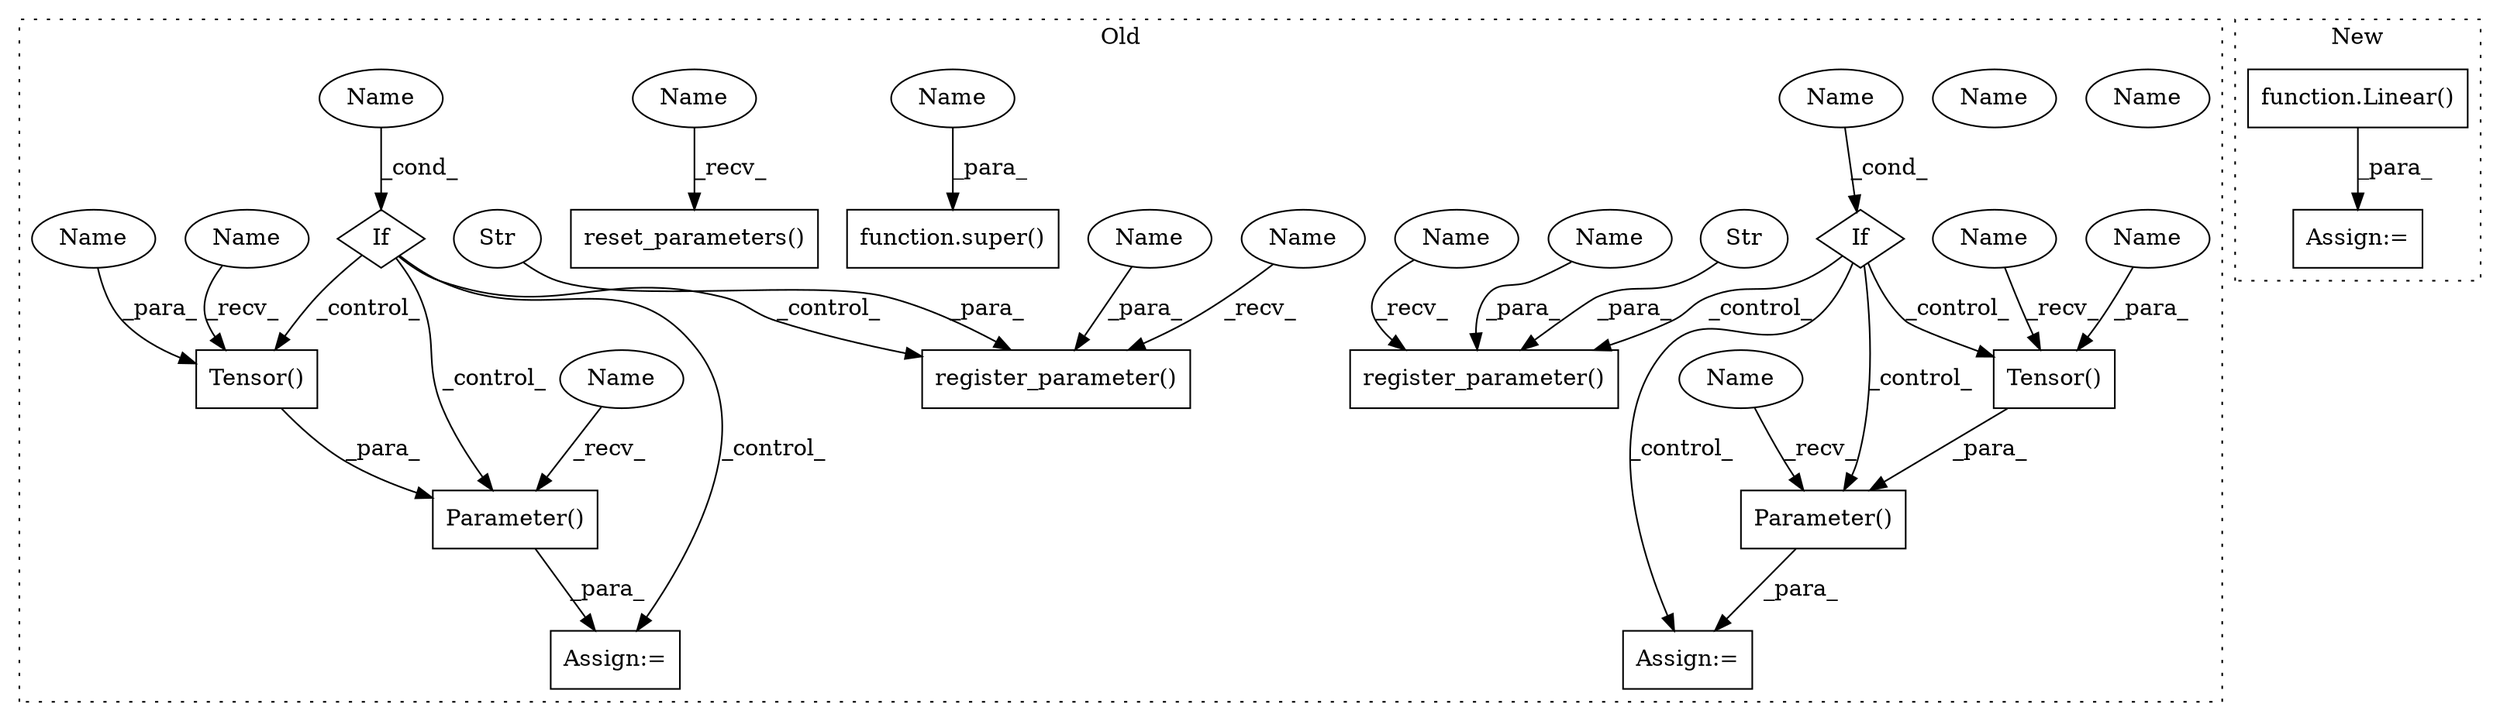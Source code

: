 digraph G {
subgraph cluster0 {
1 [label="register_parameter()" a="75" s="2308,2346" l="24,1" shape="box"];
3 [label="If" a="96" s="2197,2206" l="3,15" shape="diamond"];
4 [label="Parameter()" a="75" s="2235,2278" l="13,1" shape="box"];
5 [label="reset_parameters()" a="75" s="2505" l="23" shape="box"];
6 [label="Str" a="66" s="2332" l="8" shape="ellipse"];
7 [label="Tensor()" a="75" s="2248,2277" l="10,1" shape="box"];
8 [label="Tensor()" a="75" s="2406,2425" l="10,1" shape="box"];
9 [label="Parameter()" a="75" s="2393,2426" l="13,1" shape="box"];
10 [label="Name" a="87" s="2200" l="6" shape="ellipse"];
11 [label="Assign:=" a="68" s="2232" l="3" shape="box"];
12 [label="If" a="96" s="2359,2366" l="3,15" shape="diamond"];
13 [label="register_parameter()" a="75" s="2456,2492" l="24,1" shape="box"];
14 [label="Str" a="66" s="2480" l="6" shape="ellipse"];
15 [label="Name" a="87" s="2362" l="4" shape="ellipse"];
16 [label="function.super()" a="75" s="2072,2090" l="6,1" shape="box"];
17 [label="Assign:=" a="68" s="2390" l="3" shape="box"];
19 [label="Name" a="87" s="2393" l="2" shape="ellipse"];
20 [label="Name" a="87" s="2235" l="2" shape="ellipse"];
21 [label="Name" a="87" s="2488" l="4" shape="ellipse"];
22 [label="Name" a="87" s="2342" l="4" shape="ellipse"];
23 [label="Name" a="87" s="2362" l="4" shape="ellipse"];
24 [label="Name" a="87" s="2200" l="6" shape="ellipse"];
25 [label="Name" a="87" s="2416" l="9" shape="ellipse"];
26 [label="Name" a="87" s="2268" l="9" shape="ellipse"];
27 [label="Name" a="87" s="2086" l="4" shape="ellipse"];
28 [label="Name" a="87" s="2505" l="4" shape="ellipse"];
29 [label="Name" a="87" s="2308" l="4" shape="ellipse"];
30 [label="Name" a="87" s="2456" l="4" shape="ellipse"];
31 [label="Name" a="87" s="2406" l="2" shape="ellipse"];
32 [label="Name" a="87" s="2248" l="2" shape="ellipse"];
label = "Old";
style="dotted";
}
subgraph cluster1 {
2 [label="function.Linear()" a="75" s="3723,3749" l="7,27" shape="box"];
18 [label="Assign:=" a="68" s="3720" l="3" shape="box"];
label = "New";
style="dotted";
}
2 -> 18 [label="_para_"];
3 -> 1 [label="_control_"];
3 -> 7 [label="_control_"];
3 -> 4 [label="_control_"];
3 -> 11 [label="_control_"];
4 -> 11 [label="_para_"];
6 -> 1 [label="_para_"];
7 -> 4 [label="_para_"];
8 -> 9 [label="_para_"];
9 -> 17 [label="_para_"];
12 -> 9 [label="_control_"];
12 -> 17 [label="_control_"];
12 -> 8 [label="_control_"];
12 -> 13 [label="_control_"];
14 -> 13 [label="_para_"];
19 -> 9 [label="_recv_"];
20 -> 4 [label="_recv_"];
21 -> 13 [label="_para_"];
22 -> 1 [label="_para_"];
23 -> 12 [label="_cond_"];
24 -> 3 [label="_cond_"];
25 -> 8 [label="_para_"];
26 -> 7 [label="_para_"];
27 -> 16 [label="_para_"];
28 -> 5 [label="_recv_"];
29 -> 1 [label="_recv_"];
30 -> 13 [label="_recv_"];
31 -> 8 [label="_recv_"];
32 -> 7 [label="_recv_"];
}
